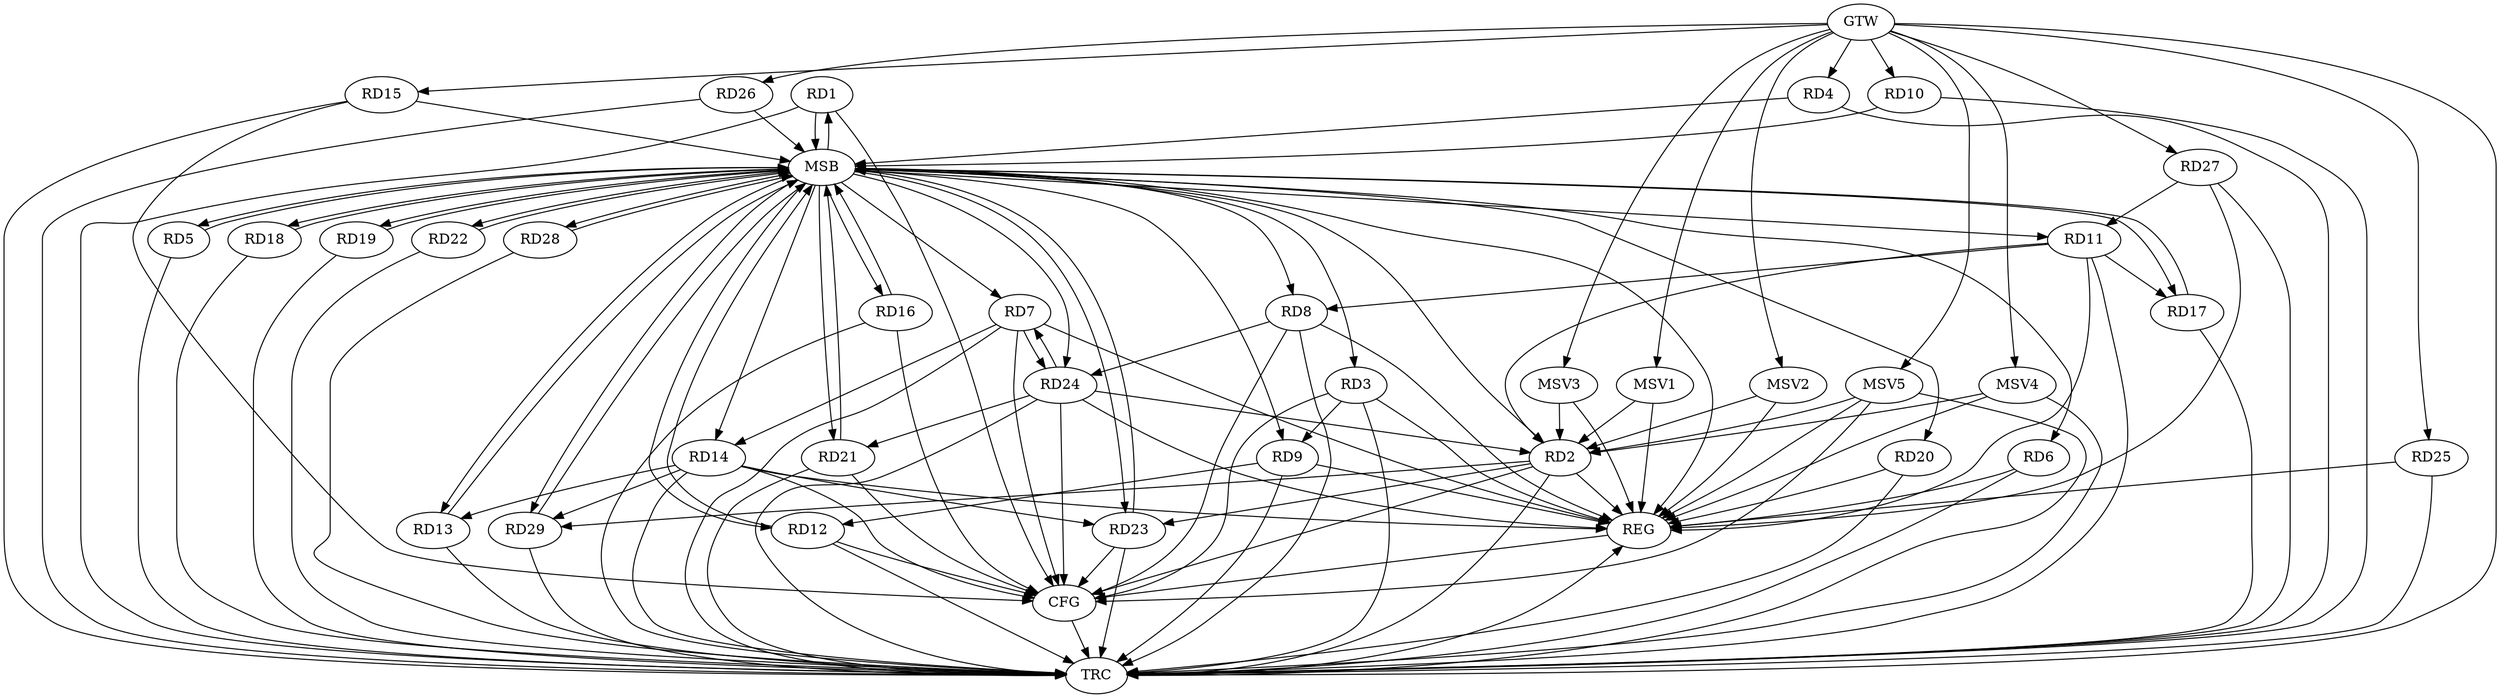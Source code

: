 strict digraph G {
  RD1 [ label="RD1" ];
  RD2 [ label="RD2" ];
  RD3 [ label="RD3" ];
  RD4 [ label="RD4" ];
  RD5 [ label="RD5" ];
  RD6 [ label="RD6" ];
  RD7 [ label="RD7" ];
  RD8 [ label="RD8" ];
  RD9 [ label="RD9" ];
  RD10 [ label="RD10" ];
  RD11 [ label="RD11" ];
  RD12 [ label="RD12" ];
  RD13 [ label="RD13" ];
  RD14 [ label="RD14" ];
  RD15 [ label="RD15" ];
  RD16 [ label="RD16" ];
  RD17 [ label="RD17" ];
  RD18 [ label="RD18" ];
  RD19 [ label="RD19" ];
  RD20 [ label="RD20" ];
  RD21 [ label="RD21" ];
  RD22 [ label="RD22" ];
  RD23 [ label="RD23" ];
  RD24 [ label="RD24" ];
  RD25 [ label="RD25" ];
  RD26 [ label="RD26" ];
  RD27 [ label="RD27" ];
  RD28 [ label="RD28" ];
  RD29 [ label="RD29" ];
  GTW [ label="GTW" ];
  REG [ label="REG" ];
  MSB [ label="MSB" ];
  CFG [ label="CFG" ];
  TRC [ label="TRC" ];
  MSV1 [ label="MSV1" ];
  MSV2 [ label="MSV2" ];
  MSV3 [ label="MSV3" ];
  MSV4 [ label="MSV4" ];
  MSV5 [ label="MSV5" ];
  RD11 -> RD2;
  RD2 -> RD23;
  RD24 -> RD2;
  RD2 -> RD29;
  RD3 -> RD9;
  RD7 -> RD14;
  RD7 -> RD24;
  RD24 -> RD7;
  RD11 -> RD8;
  RD8 -> RD24;
  RD9 -> RD12;
  RD11 -> RD17;
  RD27 -> RD11;
  RD14 -> RD13;
  RD14 -> RD23;
  RD14 -> RD29;
  RD24 -> RD21;
  GTW -> RD4;
  GTW -> RD10;
  GTW -> RD15;
  GTW -> RD25;
  GTW -> RD26;
  GTW -> RD27;
  RD2 -> REG;
  RD3 -> REG;
  RD6 -> REG;
  RD7 -> REG;
  RD8 -> REG;
  RD9 -> REG;
  RD11 -> REG;
  RD14 -> REG;
  RD20 -> REG;
  RD24 -> REG;
  RD25 -> REG;
  RD27 -> REG;
  RD1 -> MSB;
  MSB -> RD6;
  MSB -> RD20;
  MSB -> RD23;
  MSB -> REG;
  RD4 -> MSB;
  MSB -> RD5;
  MSB -> RD8;
  RD5 -> MSB;
  MSB -> RD22;
  RD10 -> MSB;
  MSB -> RD18;
  RD12 -> MSB;
  MSB -> RD29;
  RD13 -> MSB;
  MSB -> RD2;
  MSB -> RD7;
  RD15 -> MSB;
  MSB -> RD11;
  MSB -> RD21;
  RD16 -> MSB;
  RD17 -> MSB;
  RD18 -> MSB;
  MSB -> RD3;
  MSB -> RD9;
  MSB -> RD19;
  MSB -> RD24;
  MSB -> RD28;
  RD19 -> MSB;
  MSB -> RD12;
  RD21 -> MSB;
  RD22 -> MSB;
  MSB -> RD1;
  RD23 -> MSB;
  MSB -> RD16;
  RD26 -> MSB;
  MSB -> RD13;
  MSB -> RD14;
  MSB -> RD17;
  RD28 -> MSB;
  RD29 -> MSB;
  RD12 -> CFG;
  RD2 -> CFG;
  RD16 -> CFG;
  RD8 -> CFG;
  RD23 -> CFG;
  RD3 -> CFG;
  RD14 -> CFG;
  RD21 -> CFG;
  RD24 -> CFG;
  RD15 -> CFG;
  RD7 -> CFG;
  RD1 -> CFG;
  REG -> CFG;
  RD1 -> TRC;
  RD2 -> TRC;
  RD3 -> TRC;
  RD4 -> TRC;
  RD5 -> TRC;
  RD6 -> TRC;
  RD7 -> TRC;
  RD8 -> TRC;
  RD9 -> TRC;
  RD10 -> TRC;
  RD11 -> TRC;
  RD12 -> TRC;
  RD13 -> TRC;
  RD14 -> TRC;
  RD15 -> TRC;
  RD16 -> TRC;
  RD17 -> TRC;
  RD18 -> TRC;
  RD19 -> TRC;
  RD20 -> TRC;
  RD21 -> TRC;
  RD22 -> TRC;
  RD23 -> TRC;
  RD24 -> TRC;
  RD25 -> TRC;
  RD26 -> TRC;
  RD27 -> TRC;
  RD28 -> TRC;
  RD29 -> TRC;
  GTW -> TRC;
  CFG -> TRC;
  TRC -> REG;
  MSV1 -> RD2;
  MSV2 -> RD2;
  GTW -> MSV1;
  MSV1 -> REG;
  GTW -> MSV2;
  MSV2 -> REG;
  MSV3 -> RD2;
  GTW -> MSV3;
  MSV3 -> REG;
  MSV4 -> RD2;
  MSV5 -> RD2;
  GTW -> MSV4;
  MSV4 -> REG;
  MSV4 -> TRC;
  GTW -> MSV5;
  MSV5 -> REG;
  MSV5 -> TRC;
  MSV5 -> CFG;
}
